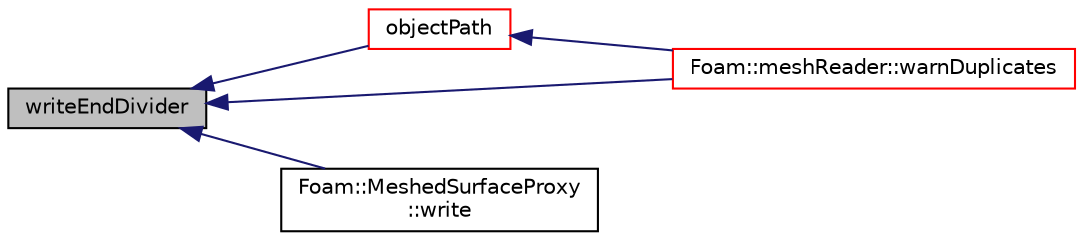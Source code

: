 digraph "writeEndDivider"
{
  bgcolor="transparent";
  edge [fontname="Helvetica",fontsize="10",labelfontname="Helvetica",labelfontsize="10"];
  node [fontname="Helvetica",fontsize="10",shape=record];
  rankdir="LR";
  Node1 [label="writeEndDivider",height=0.2,width=0.4,color="black", fillcolor="grey75", style="filled", fontcolor="black"];
  Node1 -> Node2 [dir="back",color="midnightblue",fontsize="10",style="solid",fontname="Helvetica"];
  Node2 [label="objectPath",height=0.2,width=0.4,color="red",URL="$a01195.html#ae9ba7dea4e76406505be53e67a8b91f4",tooltip="Return complete path + object name. "];
  Node2 -> Node3 [dir="back",color="midnightblue",fontsize="10",style="solid",fontname="Helvetica"];
  Node3 [label="Foam::meshReader::warnDuplicates",height=0.2,width=0.4,color="red",URL="$a01503.html#a2638db035b2a192cbe57e864292f2823",tooltip="Warn about repeated names. "];
  Node1 -> Node3 [dir="back",color="midnightblue",fontsize="10",style="solid",fontname="Helvetica"];
  Node1 -> Node4 [dir="back",color="midnightblue",fontsize="10",style="solid",fontname="Helvetica"];
  Node4 [label="Foam::MeshedSurfaceProxy\l::write",height=0.2,width=0.4,color="black",URL="$a01500.html#a88474a581f2965b69efe09bd143a9900",tooltip="Write to database. "];
}
